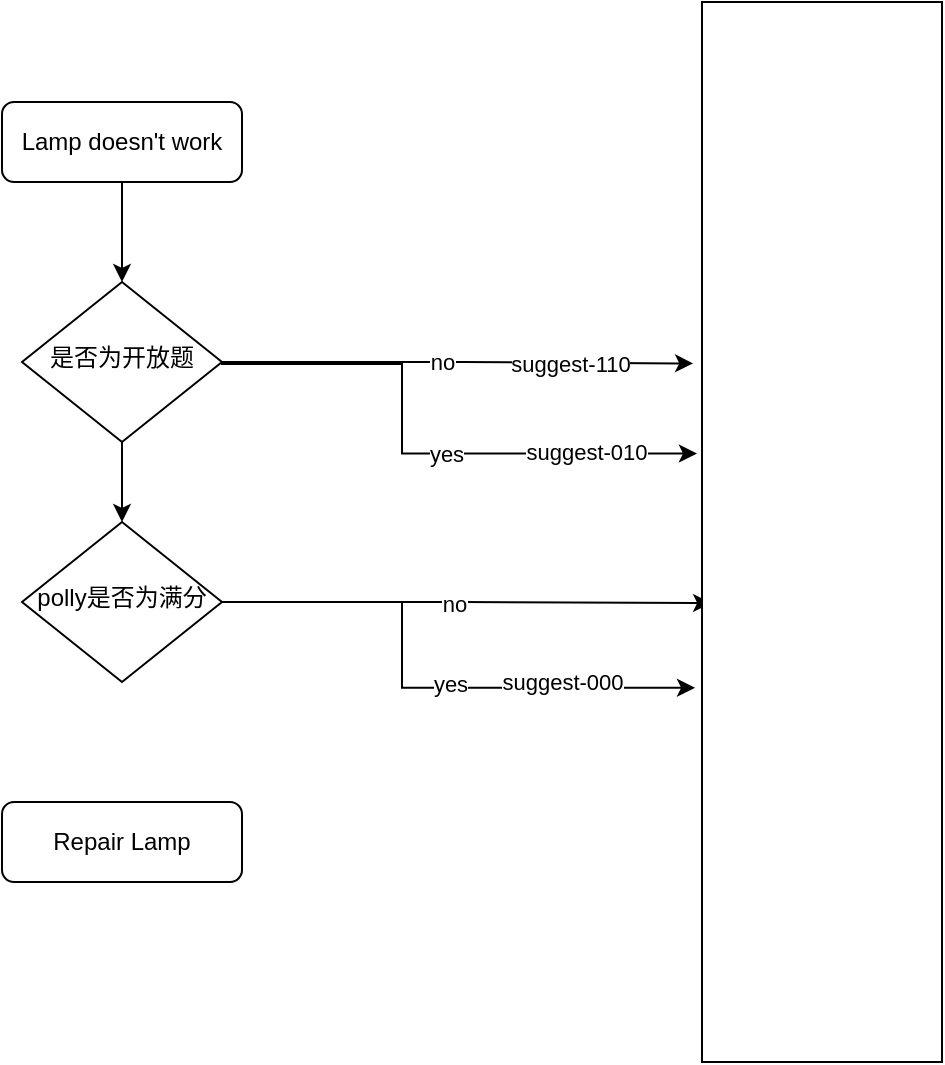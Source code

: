 <mxfile version="21.6.1" type="github">
  <diagram id="C5RBs43oDa-KdzZeNtuy" name="Page-1">
    <mxGraphModel dx="1002" dy="665" grid="1" gridSize="10" guides="1" tooltips="1" connect="1" arrows="1" fold="1" page="1" pageScale="1" pageWidth="827" pageHeight="1169" math="0" shadow="0">
      <root>
        <mxCell id="WIyWlLk6GJQsqaUBKTNV-0" />
        <mxCell id="WIyWlLk6GJQsqaUBKTNV-1" parent="WIyWlLk6GJQsqaUBKTNV-0" />
        <mxCell id="2fnt7ioZIhDhEIsycaXR-8" value="" style="edgeStyle=orthogonalEdgeStyle;rounded=0;orthogonalLoop=1;jettySize=auto;html=1;" edge="1" parent="WIyWlLk6GJQsqaUBKTNV-1" source="WIyWlLk6GJQsqaUBKTNV-3" target="WIyWlLk6GJQsqaUBKTNV-6">
          <mxGeometry relative="1" as="geometry" />
        </mxCell>
        <mxCell id="WIyWlLk6GJQsqaUBKTNV-3" value="Lamp doesn&#39;t work" style="rounded=1;whiteSpace=wrap;html=1;fontSize=12;glass=0;strokeWidth=1;shadow=0;" parent="WIyWlLk6GJQsqaUBKTNV-1" vertex="1">
          <mxGeometry x="160" y="80" width="120" height="40" as="geometry" />
        </mxCell>
        <mxCell id="2fnt7ioZIhDhEIsycaXR-7" value="" style="edgeStyle=orthogonalEdgeStyle;rounded=0;orthogonalLoop=1;jettySize=auto;html=1;" edge="1" parent="WIyWlLk6GJQsqaUBKTNV-1" source="WIyWlLk6GJQsqaUBKTNV-6" target="WIyWlLk6GJQsqaUBKTNV-10">
          <mxGeometry relative="1" as="geometry" />
        </mxCell>
        <mxCell id="WIyWlLk6GJQsqaUBKTNV-6" value="是否为开放题" style="rhombus;whiteSpace=wrap;html=1;shadow=0;fontFamily=Helvetica;fontSize=12;align=center;strokeWidth=1;spacing=6;spacingTop=-4;" parent="WIyWlLk6GJQsqaUBKTNV-1" vertex="1">
          <mxGeometry x="170" y="170" width="100" height="80" as="geometry" />
        </mxCell>
        <mxCell id="2fnt7ioZIhDhEIsycaXR-9" value="" style="edgeStyle=orthogonalEdgeStyle;rounded=0;orthogonalLoop=1;jettySize=auto;html=1;entryX=-0.029;entryY=0.647;entryDx=0;entryDy=0;entryPerimeter=0;" edge="1" parent="WIyWlLk6GJQsqaUBKTNV-1" source="WIyWlLk6GJQsqaUBKTNV-10" target="2fnt7ioZIhDhEIsycaXR-2">
          <mxGeometry relative="1" as="geometry">
            <Array as="points">
              <mxPoint x="360" y="330" />
              <mxPoint x="360" y="373" />
            </Array>
          </mxGeometry>
        </mxCell>
        <mxCell id="2fnt7ioZIhDhEIsycaXR-14" value="yes" style="edgeLabel;html=1;align=center;verticalAlign=middle;resizable=0;points=[];" vertex="1" connectable="0" parent="2fnt7ioZIhDhEIsycaXR-9">
          <mxGeometry x="0.123" y="2" relative="1" as="geometry">
            <mxPoint as="offset" />
          </mxGeometry>
        </mxCell>
        <mxCell id="2fnt7ioZIhDhEIsycaXR-16" value="suggest-000" style="edgeLabel;html=1;align=center;verticalAlign=middle;resizable=0;points=[];" vertex="1" connectable="0" parent="2fnt7ioZIhDhEIsycaXR-9">
          <mxGeometry x="0.46" y="-2" relative="1" as="geometry">
            <mxPoint x="9" y="-5" as="offset" />
          </mxGeometry>
        </mxCell>
        <mxCell id="2fnt7ioZIhDhEIsycaXR-10" value="" style="edgeStyle=orthogonalEdgeStyle;rounded=0;orthogonalLoop=1;jettySize=auto;html=1;entryX=0.038;entryY=0.567;entryDx=0;entryDy=0;entryPerimeter=0;" edge="1" parent="WIyWlLk6GJQsqaUBKTNV-1" source="WIyWlLk6GJQsqaUBKTNV-10" target="2fnt7ioZIhDhEIsycaXR-2">
          <mxGeometry relative="1" as="geometry">
            <mxPoint x="320" y="330" as="targetPoint" />
          </mxGeometry>
        </mxCell>
        <mxCell id="2fnt7ioZIhDhEIsycaXR-13" value="no" style="edgeLabel;html=1;align=center;verticalAlign=middle;resizable=0;points=[];" vertex="1" connectable="0" parent="2fnt7ioZIhDhEIsycaXR-10">
          <mxGeometry x="-0.053" y="-1" relative="1" as="geometry">
            <mxPoint as="offset" />
          </mxGeometry>
        </mxCell>
        <mxCell id="WIyWlLk6GJQsqaUBKTNV-10" value="polly是否为满分" style="rhombus;whiteSpace=wrap;html=1;shadow=0;fontFamily=Helvetica;fontSize=12;align=center;strokeWidth=1;spacing=6;spacingTop=-4;" parent="WIyWlLk6GJQsqaUBKTNV-1" vertex="1">
          <mxGeometry x="170" y="290" width="100" height="80" as="geometry" />
        </mxCell>
        <mxCell id="WIyWlLk6GJQsqaUBKTNV-11" value="Repair Lamp" style="rounded=1;whiteSpace=wrap;html=1;fontSize=12;glass=0;strokeWidth=1;shadow=0;" parent="WIyWlLk6GJQsqaUBKTNV-1" vertex="1">
          <mxGeometry x="160" y="430" width="120" height="40" as="geometry" />
        </mxCell>
        <mxCell id="2fnt7ioZIhDhEIsycaXR-2" value="" style="rounded=0;whiteSpace=wrap;html=1;" vertex="1" parent="WIyWlLk6GJQsqaUBKTNV-1">
          <mxGeometry x="510" y="30" width="120" height="530" as="geometry" />
        </mxCell>
        <mxCell id="2fnt7ioZIhDhEIsycaXR-17" value="" style="edgeStyle=orthogonalEdgeStyle;rounded=0;orthogonalLoop=1;jettySize=auto;html=1;exitX=1;exitY=0.5;exitDx=0;exitDy=0;entryX=-0.037;entryY=0.341;entryDx=0;entryDy=0;entryPerimeter=0;" edge="1" parent="WIyWlLk6GJQsqaUBKTNV-1" source="WIyWlLk6GJQsqaUBKTNV-6" target="2fnt7ioZIhDhEIsycaXR-2">
          <mxGeometry relative="1" as="geometry">
            <mxPoint x="230" y="260" as="sourcePoint" />
            <mxPoint x="230" y="300" as="targetPoint" />
          </mxGeometry>
        </mxCell>
        <mxCell id="2fnt7ioZIhDhEIsycaXR-18" value="no" style="edgeLabel;html=1;align=center;verticalAlign=middle;resizable=0;points=[];" vertex="1" connectable="0" parent="2fnt7ioZIhDhEIsycaXR-17">
          <mxGeometry x="-0.069" relative="1" as="geometry">
            <mxPoint as="offset" />
          </mxGeometry>
        </mxCell>
        <mxCell id="2fnt7ioZIhDhEIsycaXR-20" value="suggest-110" style="edgeLabel;html=1;align=center;verticalAlign=middle;resizable=0;points=[];" vertex="1" connectable="0" parent="2fnt7ioZIhDhEIsycaXR-17">
          <mxGeometry x="0.479" relative="1" as="geometry">
            <mxPoint as="offset" />
          </mxGeometry>
        </mxCell>
        <mxCell id="2fnt7ioZIhDhEIsycaXR-21" value="" style="edgeStyle=orthogonalEdgeStyle;rounded=0;orthogonalLoop=1;jettySize=auto;html=1;entryX=-0.021;entryY=0.426;entryDx=0;entryDy=0;entryPerimeter=0;" edge="1" parent="WIyWlLk6GJQsqaUBKTNV-1" target="2fnt7ioZIhDhEIsycaXR-2">
          <mxGeometry relative="1" as="geometry">
            <mxPoint x="270" y="210" as="sourcePoint" />
            <mxPoint x="230" y="300" as="targetPoint" />
            <Array as="points">
              <mxPoint x="270" y="211" />
              <mxPoint x="360" y="211" />
              <mxPoint x="360" y="256" />
            </Array>
          </mxGeometry>
        </mxCell>
        <mxCell id="2fnt7ioZIhDhEIsycaXR-22" value="suggest-010" style="edgeLabel;html=1;align=center;verticalAlign=middle;resizable=0;points=[];" vertex="1" connectable="0" parent="2fnt7ioZIhDhEIsycaXR-21">
          <mxGeometry x="0.608" y="1" relative="1" as="geometry">
            <mxPoint as="offset" />
          </mxGeometry>
        </mxCell>
        <mxCell id="2fnt7ioZIhDhEIsycaXR-23" value="yes" style="edgeLabel;html=1;align=center;verticalAlign=middle;resizable=0;points=[];" vertex="1" connectable="0" parent="2fnt7ioZIhDhEIsycaXR-21">
          <mxGeometry x="0.114" relative="1" as="geometry">
            <mxPoint as="offset" />
          </mxGeometry>
        </mxCell>
      </root>
    </mxGraphModel>
  </diagram>
</mxfile>

